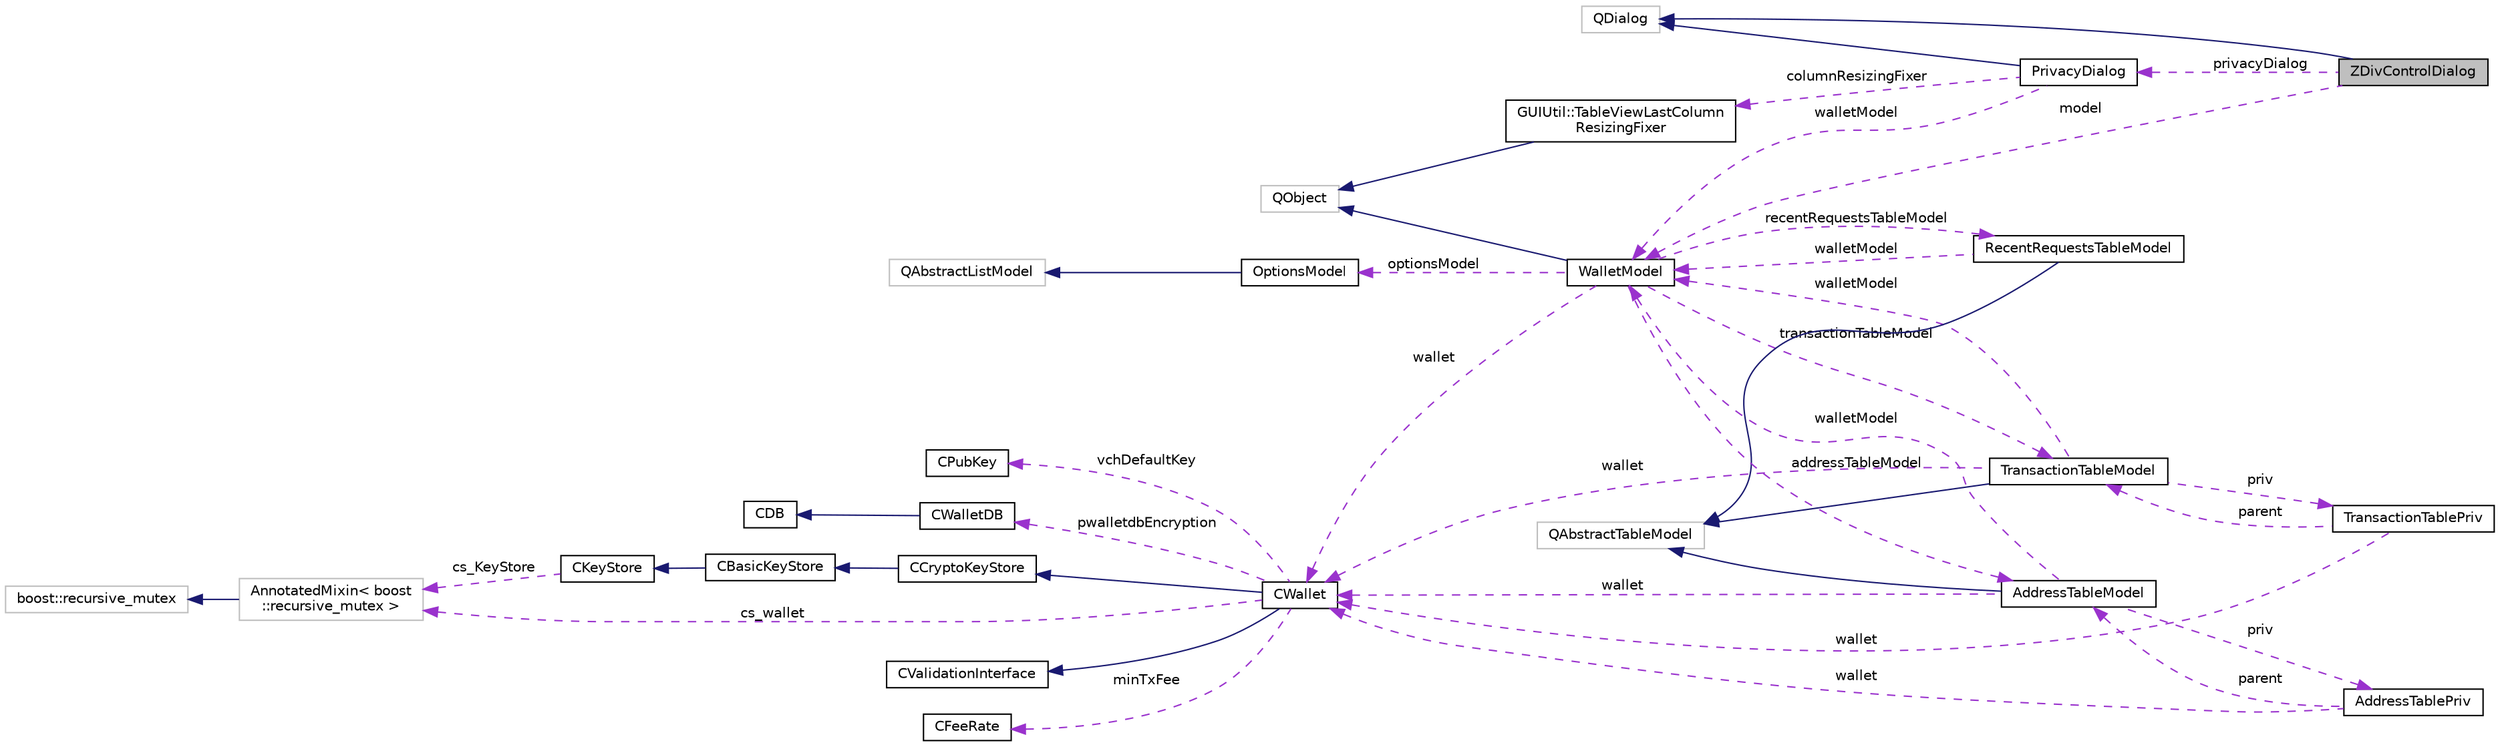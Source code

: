 digraph "ZDivControlDialog"
{
  edge [fontname="Helvetica",fontsize="10",labelfontname="Helvetica",labelfontsize="10"];
  node [fontname="Helvetica",fontsize="10",shape=record];
  rankdir="LR";
  Node2 [label="ZDivControlDialog",height=0.2,width=0.4,color="black", fillcolor="grey75", style="filled", fontcolor="black"];
  Node3 -> Node2 [dir="back",color="midnightblue",fontsize="10",style="solid",fontname="Helvetica"];
  Node3 [label="QDialog",height=0.2,width=0.4,color="grey75", fillcolor="white", style="filled"];
  Node4 -> Node2 [dir="back",color="darkorchid3",fontsize="10",style="dashed",label=" model" ,fontname="Helvetica"];
  Node4 [label="WalletModel",height=0.2,width=0.4,color="black", fillcolor="white", style="filled",URL="$class_wallet_model.html",tooltip="Interface to Bitcoin wallet from Qt view code. "];
  Node5 -> Node4 [dir="back",color="midnightblue",fontsize="10",style="solid",fontname="Helvetica"];
  Node5 [label="QObject",height=0.2,width=0.4,color="grey75", fillcolor="white", style="filled"];
  Node6 -> Node4 [dir="back",color="darkorchid3",fontsize="10",style="dashed",label=" transactionTableModel" ,fontname="Helvetica"];
  Node6 [label="TransactionTableModel",height=0.2,width=0.4,color="black", fillcolor="white", style="filled",URL="$class_transaction_table_model.html",tooltip="UI model for the transaction table of a wallet. "];
  Node7 -> Node6 [dir="back",color="midnightblue",fontsize="10",style="solid",fontname="Helvetica"];
  Node7 [label="QAbstractTableModel",height=0.2,width=0.4,color="grey75", fillcolor="white", style="filled"];
  Node8 -> Node6 [dir="back",color="darkorchid3",fontsize="10",style="dashed",label=" priv" ,fontname="Helvetica"];
  Node8 [label="TransactionTablePriv",height=0.2,width=0.4,color="black", fillcolor="white", style="filled",URL="$class_transaction_table_priv.html"];
  Node6 -> Node8 [dir="back",color="darkorchid3",fontsize="10",style="dashed",label=" parent" ,fontname="Helvetica"];
  Node9 -> Node8 [dir="back",color="darkorchid3",fontsize="10",style="dashed",label=" wallet" ,fontname="Helvetica"];
  Node9 [label="CWallet",height=0.2,width=0.4,color="black", fillcolor="white", style="filled",URL="$class_c_wallet.html",tooltip="A CWallet is an extension of a keystore, which also maintains a set of transactions and balances..."];
  Node10 -> Node9 [dir="back",color="midnightblue",fontsize="10",style="solid",fontname="Helvetica"];
  Node10 [label="CCryptoKeyStore",height=0.2,width=0.4,color="black", fillcolor="white", style="filled",URL="$class_c_crypto_key_store.html",tooltip="Keystore which keeps the private keys encrypted. "];
  Node11 -> Node10 [dir="back",color="midnightblue",fontsize="10",style="solid",fontname="Helvetica"];
  Node11 [label="CBasicKeyStore",height=0.2,width=0.4,color="black", fillcolor="white", style="filled",URL="$class_c_basic_key_store.html",tooltip="Basic key store, that keeps keys in an address->secret map. "];
  Node12 -> Node11 [dir="back",color="midnightblue",fontsize="10",style="solid",fontname="Helvetica"];
  Node12 [label="CKeyStore",height=0.2,width=0.4,color="black", fillcolor="white", style="filled",URL="$class_c_key_store.html",tooltip="A virtual base class for key stores. "];
  Node13 -> Node12 [dir="back",color="darkorchid3",fontsize="10",style="dashed",label=" cs_KeyStore" ,fontname="Helvetica"];
  Node13 [label="AnnotatedMixin\< boost\l::recursive_mutex \>",height=0.2,width=0.4,color="grey75", fillcolor="white", style="filled"];
  Node14 -> Node13 [dir="back",color="midnightblue",fontsize="10",style="solid",fontname="Helvetica"];
  Node14 [label="boost::recursive_mutex",height=0.2,width=0.4,color="grey75", fillcolor="white", style="filled"];
  Node15 -> Node9 [dir="back",color="midnightblue",fontsize="10",style="solid",fontname="Helvetica"];
  Node15 [label="CValidationInterface",height=0.2,width=0.4,color="black", fillcolor="white", style="filled",URL="$class_c_validation_interface.html"];
  Node16 -> Node9 [dir="back",color="darkorchid3",fontsize="10",style="dashed",label=" minTxFee" ,fontname="Helvetica"];
  Node16 [label="CFeeRate",height=0.2,width=0.4,color="black", fillcolor="white", style="filled",URL="$class_c_fee_rate.html",tooltip="Type-safe wrapper class to for fee rates (how much to pay based on transaction size) ..."];
  Node17 -> Node9 [dir="back",color="darkorchid3",fontsize="10",style="dashed",label=" vchDefaultKey" ,fontname="Helvetica"];
  Node17 [label="CPubKey",height=0.2,width=0.4,color="black", fillcolor="white", style="filled",URL="$class_c_pub_key.html",tooltip="An encapsulated public key. "];
  Node13 -> Node9 [dir="back",color="darkorchid3",fontsize="10",style="dashed",label=" cs_wallet" ,fontname="Helvetica"];
  Node18 -> Node9 [dir="back",color="darkorchid3",fontsize="10",style="dashed",label=" pwalletdbEncryption" ,fontname="Helvetica"];
  Node18 [label="CWalletDB",height=0.2,width=0.4,color="black", fillcolor="white", style="filled",URL="$class_c_wallet_d_b.html",tooltip="Access to the wallet database (wallet.dat) "];
  Node19 -> Node18 [dir="back",color="midnightblue",fontsize="10",style="solid",fontname="Helvetica"];
  Node19 [label="CDB",height=0.2,width=0.4,color="black", fillcolor="white", style="filled",URL="$class_c_d_b.html",tooltip="RAII class that provides access to a Berkeley database. "];
  Node4 -> Node6 [dir="back",color="darkorchid3",fontsize="10",style="dashed",label=" walletModel" ,fontname="Helvetica"];
  Node9 -> Node6 [dir="back",color="darkorchid3",fontsize="10",style="dashed",label=" wallet" ,fontname="Helvetica"];
  Node20 -> Node4 [dir="back",color="darkorchid3",fontsize="10",style="dashed",label=" addressTableModel" ,fontname="Helvetica"];
  Node20 [label="AddressTableModel",height=0.2,width=0.4,color="black", fillcolor="white", style="filled",URL="$class_address_table_model.html",tooltip="Qt model of the address book in the core. "];
  Node7 -> Node20 [dir="back",color="midnightblue",fontsize="10",style="solid",fontname="Helvetica"];
  Node21 -> Node20 [dir="back",color="darkorchid3",fontsize="10",style="dashed",label=" priv" ,fontname="Helvetica"];
  Node21 [label="AddressTablePriv",height=0.2,width=0.4,color="black", fillcolor="white", style="filled",URL="$class_address_table_priv.html"];
  Node20 -> Node21 [dir="back",color="darkorchid3",fontsize="10",style="dashed",label=" parent" ,fontname="Helvetica"];
  Node9 -> Node21 [dir="back",color="darkorchid3",fontsize="10",style="dashed",label=" wallet" ,fontname="Helvetica"];
  Node4 -> Node20 [dir="back",color="darkorchid3",fontsize="10",style="dashed",label=" walletModel" ,fontname="Helvetica"];
  Node9 -> Node20 [dir="back",color="darkorchid3",fontsize="10",style="dashed",label=" wallet" ,fontname="Helvetica"];
  Node22 -> Node4 [dir="back",color="darkorchid3",fontsize="10",style="dashed",label=" recentRequestsTableModel" ,fontname="Helvetica"];
  Node22 [label="RecentRequestsTableModel",height=0.2,width=0.4,color="black", fillcolor="white", style="filled",URL="$class_recent_requests_table_model.html",tooltip="Model for list of recently generated payment requests / divx: URIs. "];
  Node7 -> Node22 [dir="back",color="midnightblue",fontsize="10",style="solid",fontname="Helvetica"];
  Node4 -> Node22 [dir="back",color="darkorchid3",fontsize="10",style="dashed",label=" walletModel" ,fontname="Helvetica"];
  Node23 -> Node4 [dir="back",color="darkorchid3",fontsize="10",style="dashed",label=" optionsModel" ,fontname="Helvetica"];
  Node23 [label="OptionsModel",height=0.2,width=0.4,color="black", fillcolor="white", style="filled",URL="$class_options_model.html",tooltip="Interface from Qt to configuration data structure for Bitcoin client. "];
  Node24 -> Node23 [dir="back",color="midnightblue",fontsize="10",style="solid",fontname="Helvetica"];
  Node24 [label="QAbstractListModel",height=0.2,width=0.4,color="grey75", fillcolor="white", style="filled"];
  Node9 -> Node4 [dir="back",color="darkorchid3",fontsize="10",style="dashed",label=" wallet" ,fontname="Helvetica"];
  Node25 -> Node2 [dir="back",color="darkorchid3",fontsize="10",style="dashed",label=" privacyDialog" ,fontname="Helvetica"];
  Node25 [label="PrivacyDialog",height=0.2,width=0.4,color="black", fillcolor="white", style="filled",URL="$class_privacy_dialog.html",tooltip="Dialog for requesting payment of bitcoins. "];
  Node3 -> Node25 [dir="back",color="midnightblue",fontsize="10",style="solid",fontname="Helvetica"];
  Node26 -> Node25 [dir="back",color="darkorchid3",fontsize="10",style="dashed",label=" columnResizingFixer" ,fontname="Helvetica"];
  Node26 [label="GUIUtil::TableViewLastColumn\lResizingFixer",height=0.2,width=0.4,color="black", fillcolor="white", style="filled",URL="$class_g_u_i_util_1_1_table_view_last_column_resizing_fixer.html",tooltip="Makes a QTableView last column feel as if it was being resized from its left border. "];
  Node5 -> Node26 [dir="back",color="midnightblue",fontsize="10",style="solid",fontname="Helvetica"];
  Node4 -> Node25 [dir="back",color="darkorchid3",fontsize="10",style="dashed",label=" walletModel" ,fontname="Helvetica"];
}
